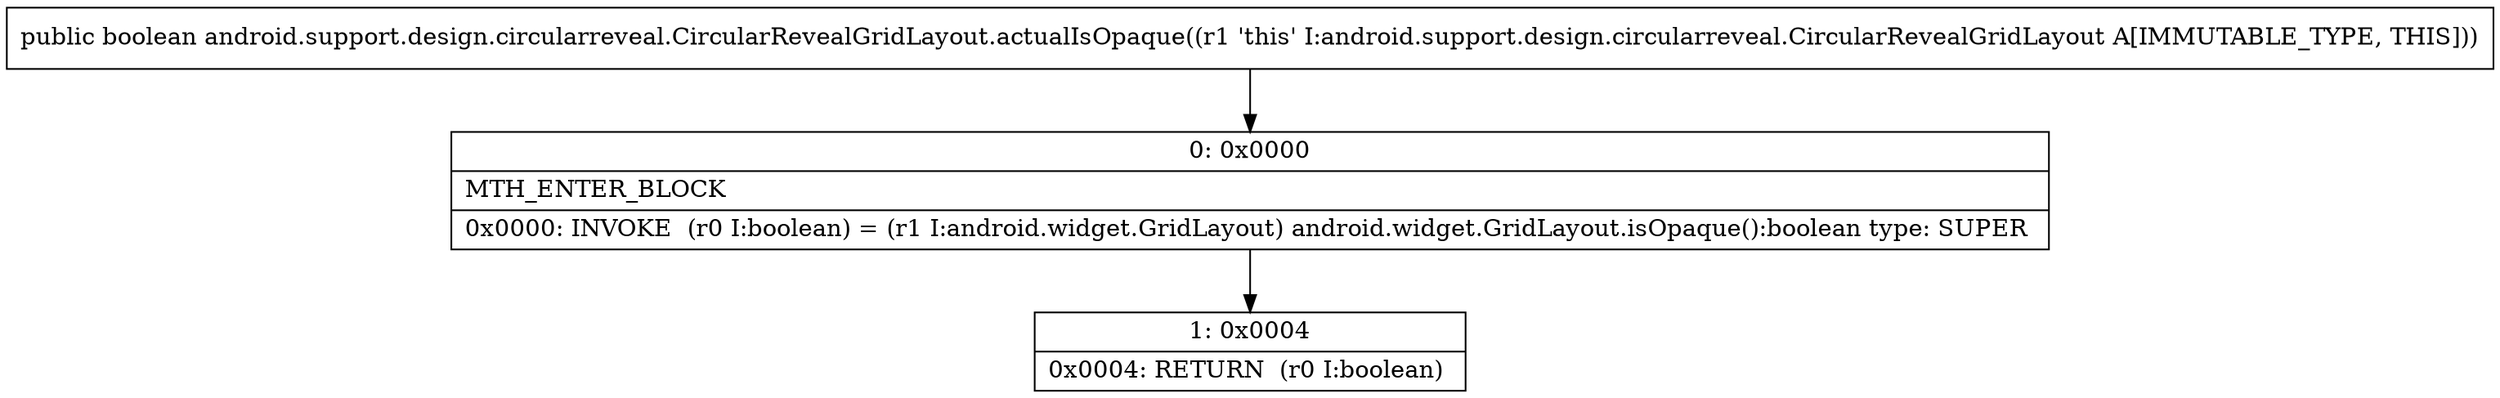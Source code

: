 digraph "CFG forandroid.support.design.circularreveal.CircularRevealGridLayout.actualIsOpaque()Z" {
Node_0 [shape=record,label="{0\:\ 0x0000|MTH_ENTER_BLOCK\l|0x0000: INVOKE  (r0 I:boolean) = (r1 I:android.widget.GridLayout) android.widget.GridLayout.isOpaque():boolean type: SUPER \l}"];
Node_1 [shape=record,label="{1\:\ 0x0004|0x0004: RETURN  (r0 I:boolean) \l}"];
MethodNode[shape=record,label="{public boolean android.support.design.circularreveal.CircularRevealGridLayout.actualIsOpaque((r1 'this' I:android.support.design.circularreveal.CircularRevealGridLayout A[IMMUTABLE_TYPE, THIS])) }"];
MethodNode -> Node_0;
Node_0 -> Node_1;
}

